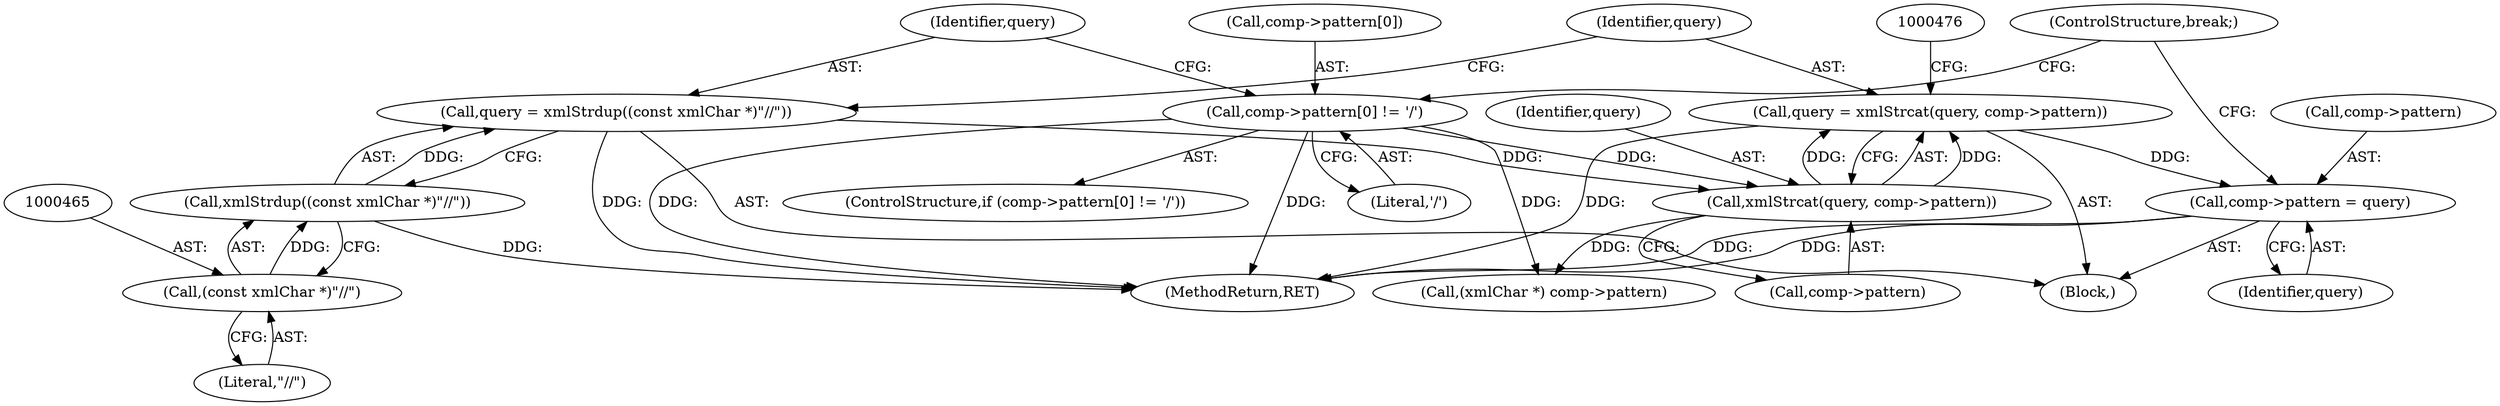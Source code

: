 digraph "0_Chrome_96dbafe288dbe2f0cc45fa3c39daf6d0c37acbab_26@pointer" {
"1000480" [label="(Call,comp->pattern = query)"];
"1000467" [label="(Call,query = xmlStrcat(query, comp->pattern))"];
"1000469" [label="(Call,xmlStrcat(query, comp->pattern))"];
"1000461" [label="(Call,query = xmlStrdup((const xmlChar *)\"//\"))"];
"1000463" [label="(Call,xmlStrdup((const xmlChar *)\"//\"))"];
"1000464" [label="(Call,(const xmlChar *)\"//\")"];
"1000452" [label="(Call,comp->pattern[0] != '/')"];
"1000486" [label="(MethodReturn,RET)"];
"1000459" [label="(Block,)"];
"1000470" [label="(Identifier,query)"];
"1000461" [label="(Call,query = xmlStrdup((const xmlChar *)\"//\"))"];
"1000475" [label="(Call,(xmlChar *) comp->pattern)"];
"1000481" [label="(Call,comp->pattern)"];
"1000484" [label="(Identifier,query)"];
"1000480" [label="(Call,comp->pattern = query)"];
"1000458" [label="(Literal,'/')"];
"1000464" [label="(Call,(const xmlChar *)\"//\")"];
"1000468" [label="(Identifier,query)"];
"1000471" [label="(Call,comp->pattern)"];
"1000466" [label="(Literal,\"//\")"];
"1000469" [label="(Call,xmlStrcat(query, comp->pattern))"];
"1000462" [label="(Identifier,query)"];
"1000467" [label="(Call,query = xmlStrcat(query, comp->pattern))"];
"1000485" [label="(ControlStructure,break;)"];
"1000463" [label="(Call,xmlStrdup((const xmlChar *)\"//\"))"];
"1000452" [label="(Call,comp->pattern[0] != '/')"];
"1000453" [label="(Call,comp->pattern[0])"];
"1000451" [label="(ControlStructure,if (comp->pattern[0] != '/'))"];
"1000480" -> "1000459"  [label="AST: "];
"1000480" -> "1000484"  [label="CFG: "];
"1000481" -> "1000480"  [label="AST: "];
"1000484" -> "1000480"  [label="AST: "];
"1000485" -> "1000480"  [label="CFG: "];
"1000480" -> "1000486"  [label="DDG: "];
"1000480" -> "1000486"  [label="DDG: "];
"1000467" -> "1000480"  [label="DDG: "];
"1000467" -> "1000459"  [label="AST: "];
"1000467" -> "1000469"  [label="CFG: "];
"1000468" -> "1000467"  [label="AST: "];
"1000469" -> "1000467"  [label="AST: "];
"1000476" -> "1000467"  [label="CFG: "];
"1000467" -> "1000486"  [label="DDG: "];
"1000469" -> "1000467"  [label="DDG: "];
"1000469" -> "1000467"  [label="DDG: "];
"1000469" -> "1000471"  [label="CFG: "];
"1000470" -> "1000469"  [label="AST: "];
"1000471" -> "1000469"  [label="AST: "];
"1000461" -> "1000469"  [label="DDG: "];
"1000452" -> "1000469"  [label="DDG: "];
"1000469" -> "1000475"  [label="DDG: "];
"1000461" -> "1000459"  [label="AST: "];
"1000461" -> "1000463"  [label="CFG: "];
"1000462" -> "1000461"  [label="AST: "];
"1000463" -> "1000461"  [label="AST: "];
"1000468" -> "1000461"  [label="CFG: "];
"1000461" -> "1000486"  [label="DDG: "];
"1000463" -> "1000461"  [label="DDG: "];
"1000463" -> "1000464"  [label="CFG: "];
"1000464" -> "1000463"  [label="AST: "];
"1000463" -> "1000486"  [label="DDG: "];
"1000464" -> "1000463"  [label="DDG: "];
"1000464" -> "1000466"  [label="CFG: "];
"1000465" -> "1000464"  [label="AST: "];
"1000466" -> "1000464"  [label="AST: "];
"1000452" -> "1000451"  [label="AST: "];
"1000452" -> "1000458"  [label="CFG: "];
"1000453" -> "1000452"  [label="AST: "];
"1000458" -> "1000452"  [label="AST: "];
"1000462" -> "1000452"  [label="CFG: "];
"1000485" -> "1000452"  [label="CFG: "];
"1000452" -> "1000486"  [label="DDG: "];
"1000452" -> "1000486"  [label="DDG: "];
"1000452" -> "1000475"  [label="DDG: "];
}

